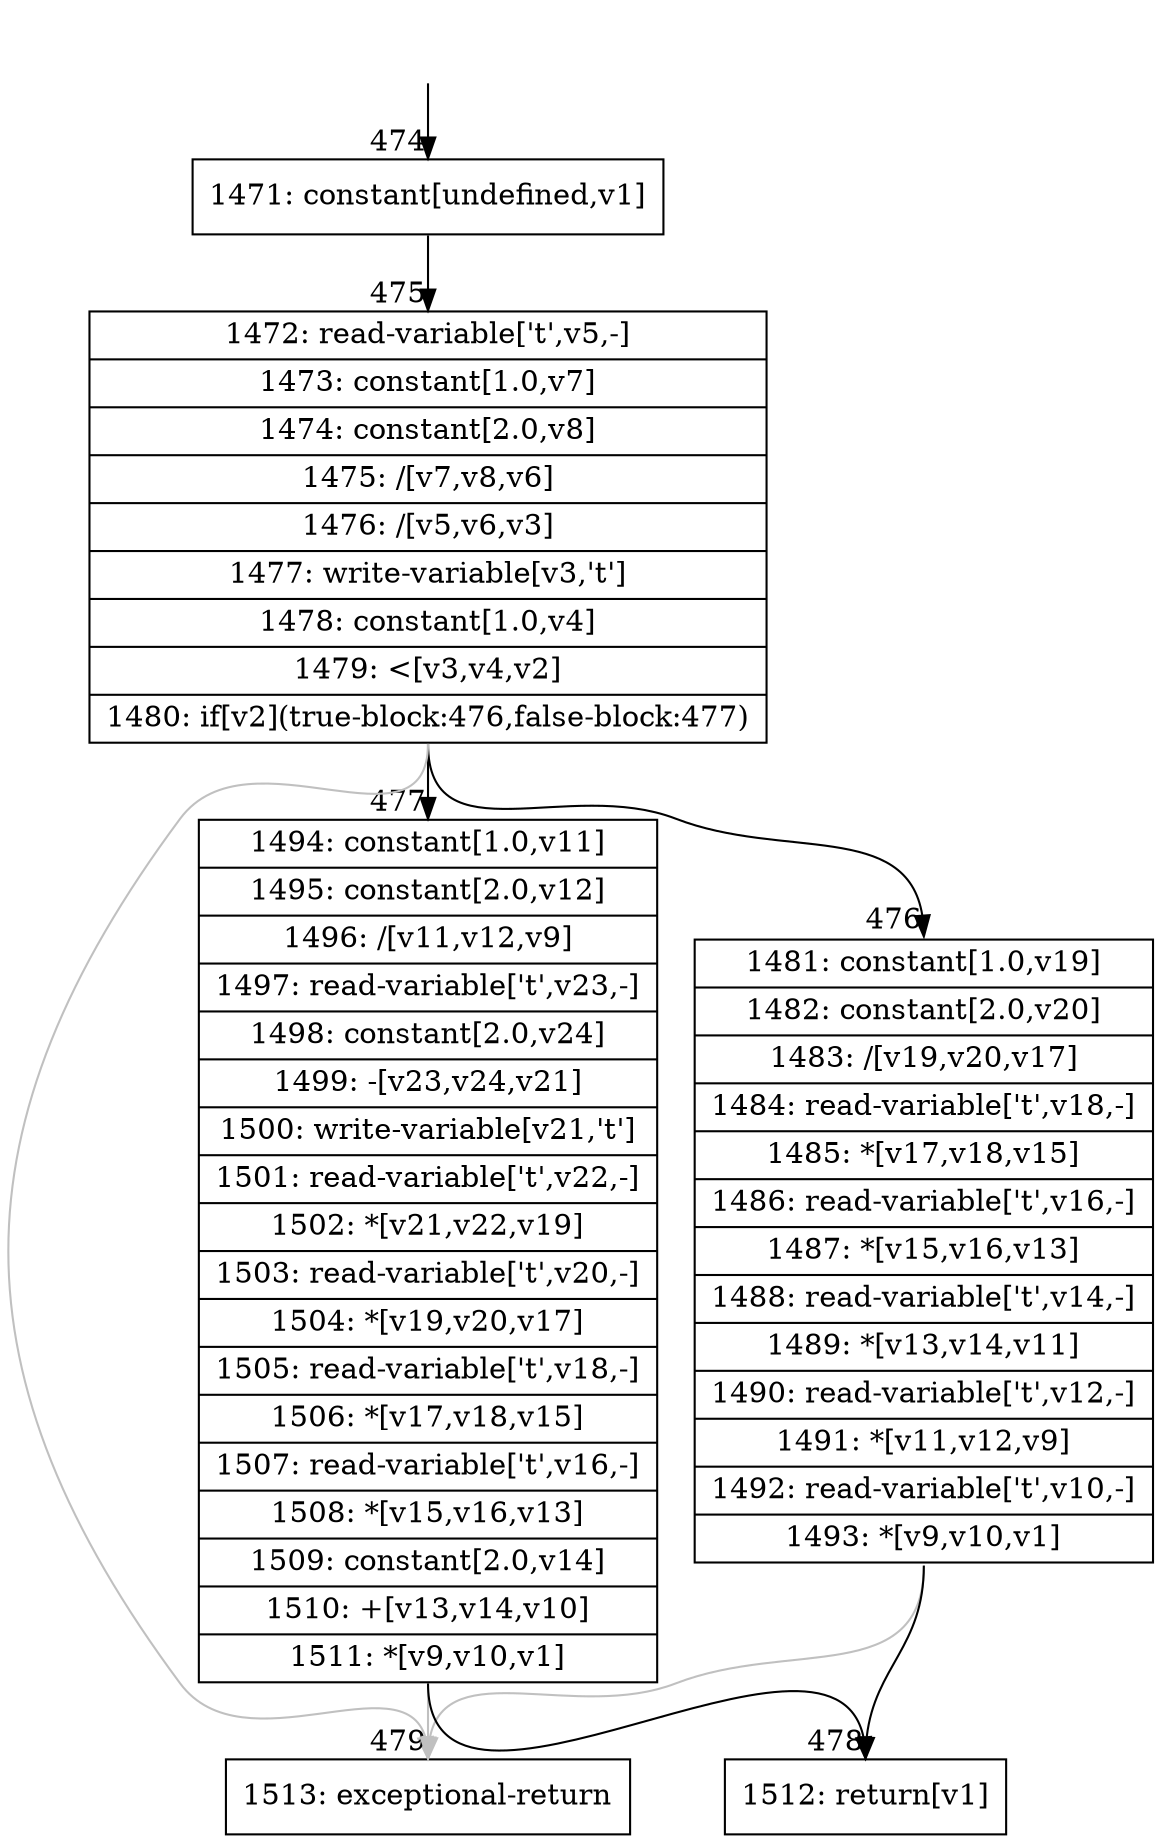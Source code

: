 digraph {
rankdir="TD"
BB_entry52[shape=none,label=""];
BB_entry52 -> BB474 [tailport=s, headport=n, headlabel="    474"]
BB474 [shape=record label="{1471: constant[undefined,v1]}" ] 
BB474 -> BB475 [tailport=s, headport=n, headlabel="      475"]
BB475 [shape=record label="{1472: read-variable['t',v5,-]|1473: constant[1.0,v7]|1474: constant[2.0,v8]|1475: /[v7,v8,v6]|1476: /[v5,v6,v3]|1477: write-variable[v3,'t']|1478: constant[1.0,v4]|1479: \<[v3,v4,v2]|1480: if[v2](true-block:476,false-block:477)}" ] 
BB475 -> BB476 [tailport=s, headport=n, headlabel="      476"]
BB475 -> BB477 [tailport=s, headport=n, headlabel="      477"]
BB475 -> BB479 [tailport=s, headport=n, color=gray, headlabel="      479"]
BB476 [shape=record label="{1481: constant[1.0,v19]|1482: constant[2.0,v20]|1483: /[v19,v20,v17]|1484: read-variable['t',v18,-]|1485: *[v17,v18,v15]|1486: read-variable['t',v16,-]|1487: *[v15,v16,v13]|1488: read-variable['t',v14,-]|1489: *[v13,v14,v11]|1490: read-variable['t',v12,-]|1491: *[v11,v12,v9]|1492: read-variable['t',v10,-]|1493: *[v9,v10,v1]}" ] 
BB476 -> BB478 [tailport=s, headport=n, headlabel="      478"]
BB476 -> BB479 [tailport=s, headport=n, color=gray]
BB477 [shape=record label="{1494: constant[1.0,v11]|1495: constant[2.0,v12]|1496: /[v11,v12,v9]|1497: read-variable['t',v23,-]|1498: constant[2.0,v24]|1499: -[v23,v24,v21]|1500: write-variable[v21,'t']|1501: read-variable['t',v22,-]|1502: *[v21,v22,v19]|1503: read-variable['t',v20,-]|1504: *[v19,v20,v17]|1505: read-variable['t',v18,-]|1506: *[v17,v18,v15]|1507: read-variable['t',v16,-]|1508: *[v15,v16,v13]|1509: constant[2.0,v14]|1510: +[v13,v14,v10]|1511: *[v9,v10,v1]}" ] 
BB477 -> BB478 [tailport=s, headport=n]
BB477 -> BB479 [tailport=s, headport=n, color=gray]
BB478 [shape=record label="{1512: return[v1]}" ] 
BB479 [shape=record label="{1513: exceptional-return}" ] 
//#$~ 560
}
